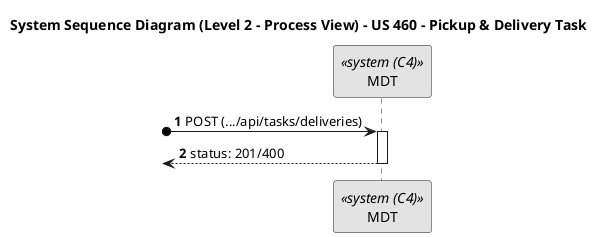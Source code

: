 @startuml
skinparam monochrome true
skinparam packageStyle rectangle
skinparam shadowing false

title System Sequence Diagram (Level 2 - Process View) - US 460 - Pickup & Delivery Task
autonumber

participant "MDT" as MDT <<system (C4)>>

?o-> MDT : POST (.../api/tasks/deliveries)
activate MDT
    <-- MDT : status: 201/400
deactivate MDT

@enduml
